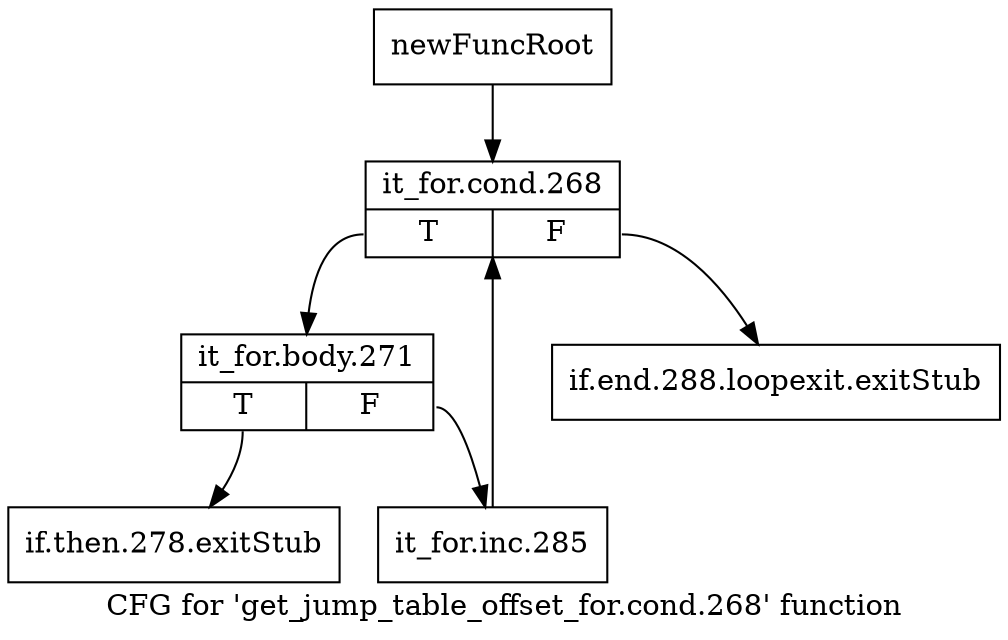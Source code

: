 digraph "CFG for 'get_jump_table_offset_for.cond.268' function" {
	label="CFG for 'get_jump_table_offset_for.cond.268' function";

	Node0xc093a40 [shape=record,label="{newFuncRoot}"];
	Node0xc093a40 -> Node0xc093b30;
	Node0xc093a90 [shape=record,label="{if.end.288.loopexit.exitStub}"];
	Node0xc093ae0 [shape=record,label="{if.then.278.exitStub}"];
	Node0xc093b30 [shape=record,label="{it_for.cond.268|{<s0>T|<s1>F}}"];
	Node0xc093b30:s0 -> Node0xc093b80;
	Node0xc093b30:s1 -> Node0xc093a90;
	Node0xc093b80 [shape=record,label="{it_for.body.271|{<s0>T|<s1>F}}"];
	Node0xc093b80:s0 -> Node0xc093ae0;
	Node0xc093b80:s1 -> Node0xc093bd0;
	Node0xc093bd0 [shape=record,label="{it_for.inc.285}"];
	Node0xc093bd0 -> Node0xc093b30;
}
